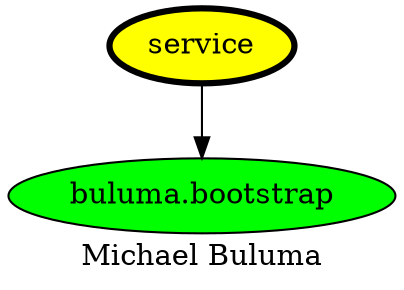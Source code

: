 digraph PhiloDilemma {
  label = "Michael Buluma" ;
  overlap=false
  {
    "service" [fillcolor=yellow style=filled penwidth=3]
    "buluma.bootstrap" [fillcolor=green style=filled]
  }
  "service" -> "buluma.bootstrap"
}
